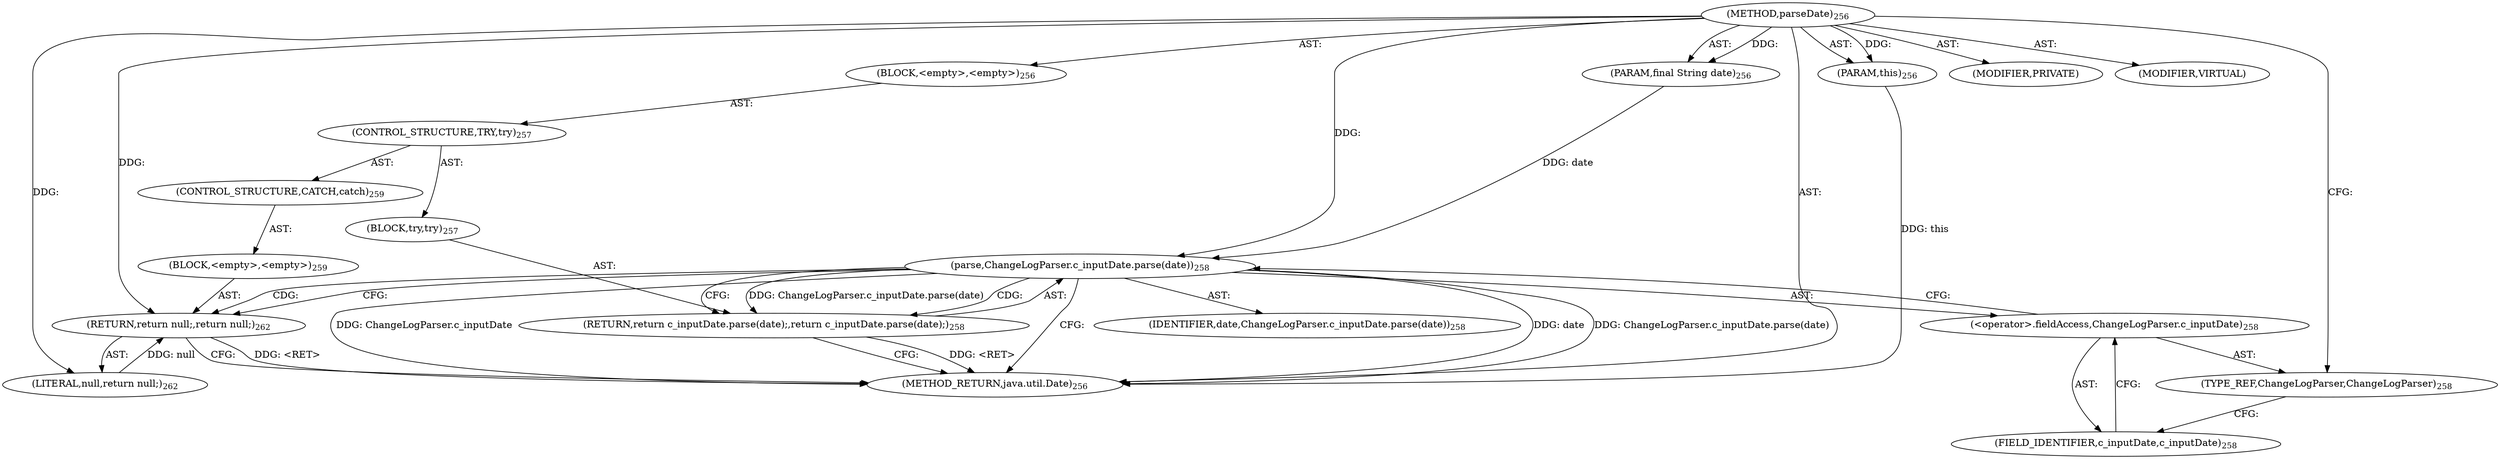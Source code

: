 digraph "parseDate" {  
"111669149704" [label = <(METHOD,parseDate)<SUB>256</SUB>> ]
"115964117006" [label = <(PARAM,this)<SUB>256</SUB>> ]
"115964117007" [label = <(PARAM,final String date)<SUB>256</SUB>> ]
"25769803804" [label = <(BLOCK,&lt;empty&gt;,&lt;empty&gt;)<SUB>256</SUB>> ]
"47244640275" [label = <(CONTROL_STRUCTURE,TRY,try)<SUB>257</SUB>> ]
"25769803805" [label = <(BLOCK,try,try)<SUB>257</SUB>> ]
"146028888065" [label = <(RETURN,return c_inputDate.parse(date);,return c_inputDate.parse(date);)<SUB>258</SUB>> ]
"30064771209" [label = <(parse,ChangeLogParser.c_inputDate.parse(date))<SUB>258</SUB>> ]
"30064771210" [label = <(&lt;operator&gt;.fieldAccess,ChangeLogParser.c_inputDate)<SUB>258</SUB>> ]
"180388626446" [label = <(TYPE_REF,ChangeLogParser,ChangeLogParser)<SUB>258</SUB>> ]
"55834574897" [label = <(FIELD_IDENTIFIER,c_inputDate,c_inputDate)<SUB>258</SUB>> ]
"68719476835" [label = <(IDENTIFIER,date,ChangeLogParser.c_inputDate.parse(date))<SUB>258</SUB>> ]
"47244640276" [label = <(CONTROL_STRUCTURE,CATCH,catch)<SUB>259</SUB>> ]
"25769803806" [label = <(BLOCK,&lt;empty&gt;,&lt;empty&gt;)<SUB>259</SUB>> ]
"146028888066" [label = <(RETURN,return null;,return null;)<SUB>262</SUB>> ]
"90194313238" [label = <(LITERAL,null,return null;)<SUB>262</SUB>> ]
"133143986211" [label = <(MODIFIER,PRIVATE)> ]
"133143986212" [label = <(MODIFIER,VIRTUAL)> ]
"128849018888" [label = <(METHOD_RETURN,java.util.Date)<SUB>256</SUB>> ]
  "111669149704" -> "115964117006"  [ label = "AST: "] 
  "111669149704" -> "115964117007"  [ label = "AST: "] 
  "111669149704" -> "25769803804"  [ label = "AST: "] 
  "111669149704" -> "133143986211"  [ label = "AST: "] 
  "111669149704" -> "133143986212"  [ label = "AST: "] 
  "111669149704" -> "128849018888"  [ label = "AST: "] 
  "25769803804" -> "47244640275"  [ label = "AST: "] 
  "47244640275" -> "25769803805"  [ label = "AST: "] 
  "47244640275" -> "47244640276"  [ label = "AST: "] 
  "25769803805" -> "146028888065"  [ label = "AST: "] 
  "146028888065" -> "30064771209"  [ label = "AST: "] 
  "30064771209" -> "30064771210"  [ label = "AST: "] 
  "30064771209" -> "68719476835"  [ label = "AST: "] 
  "30064771210" -> "180388626446"  [ label = "AST: "] 
  "30064771210" -> "55834574897"  [ label = "AST: "] 
  "47244640276" -> "25769803806"  [ label = "AST: "] 
  "25769803806" -> "146028888066"  [ label = "AST: "] 
  "146028888066" -> "90194313238"  [ label = "AST: "] 
  "146028888065" -> "128849018888"  [ label = "CFG: "] 
  "30064771209" -> "146028888065"  [ label = "CFG: "] 
  "30064771209" -> "128849018888"  [ label = "CFG: "] 
  "30064771209" -> "146028888066"  [ label = "CFG: "] 
  "146028888066" -> "128849018888"  [ label = "CFG: "] 
  "30064771210" -> "30064771209"  [ label = "CFG: "] 
  "180388626446" -> "55834574897"  [ label = "CFG: "] 
  "55834574897" -> "30064771210"  [ label = "CFG: "] 
  "111669149704" -> "180388626446"  [ label = "CFG: "] 
  "146028888066" -> "128849018888"  [ label = "DDG: &lt;RET&gt;"] 
  "146028888065" -> "128849018888"  [ label = "DDG: &lt;RET&gt;"] 
  "115964117006" -> "128849018888"  [ label = "DDG: this"] 
  "30064771209" -> "128849018888"  [ label = "DDG: ChangeLogParser.c_inputDate"] 
  "30064771209" -> "128849018888"  [ label = "DDG: date"] 
  "30064771209" -> "128849018888"  [ label = "DDG: ChangeLogParser.c_inputDate.parse(date)"] 
  "111669149704" -> "115964117006"  [ label = "DDG: "] 
  "111669149704" -> "115964117007"  [ label = "DDG: "] 
  "30064771209" -> "146028888065"  [ label = "DDG: ChangeLogParser.c_inputDate.parse(date)"] 
  "90194313238" -> "146028888066"  [ label = "DDG: null"] 
  "111669149704" -> "146028888066"  [ label = "DDG: "] 
  "115964117007" -> "30064771209"  [ label = "DDG: date"] 
  "111669149704" -> "30064771209"  [ label = "DDG: "] 
  "111669149704" -> "90194313238"  [ label = "DDG: "] 
  "30064771209" -> "146028888065"  [ label = "CDG: "] 
  "30064771209" -> "146028888066"  [ label = "CDG: "] 
}
